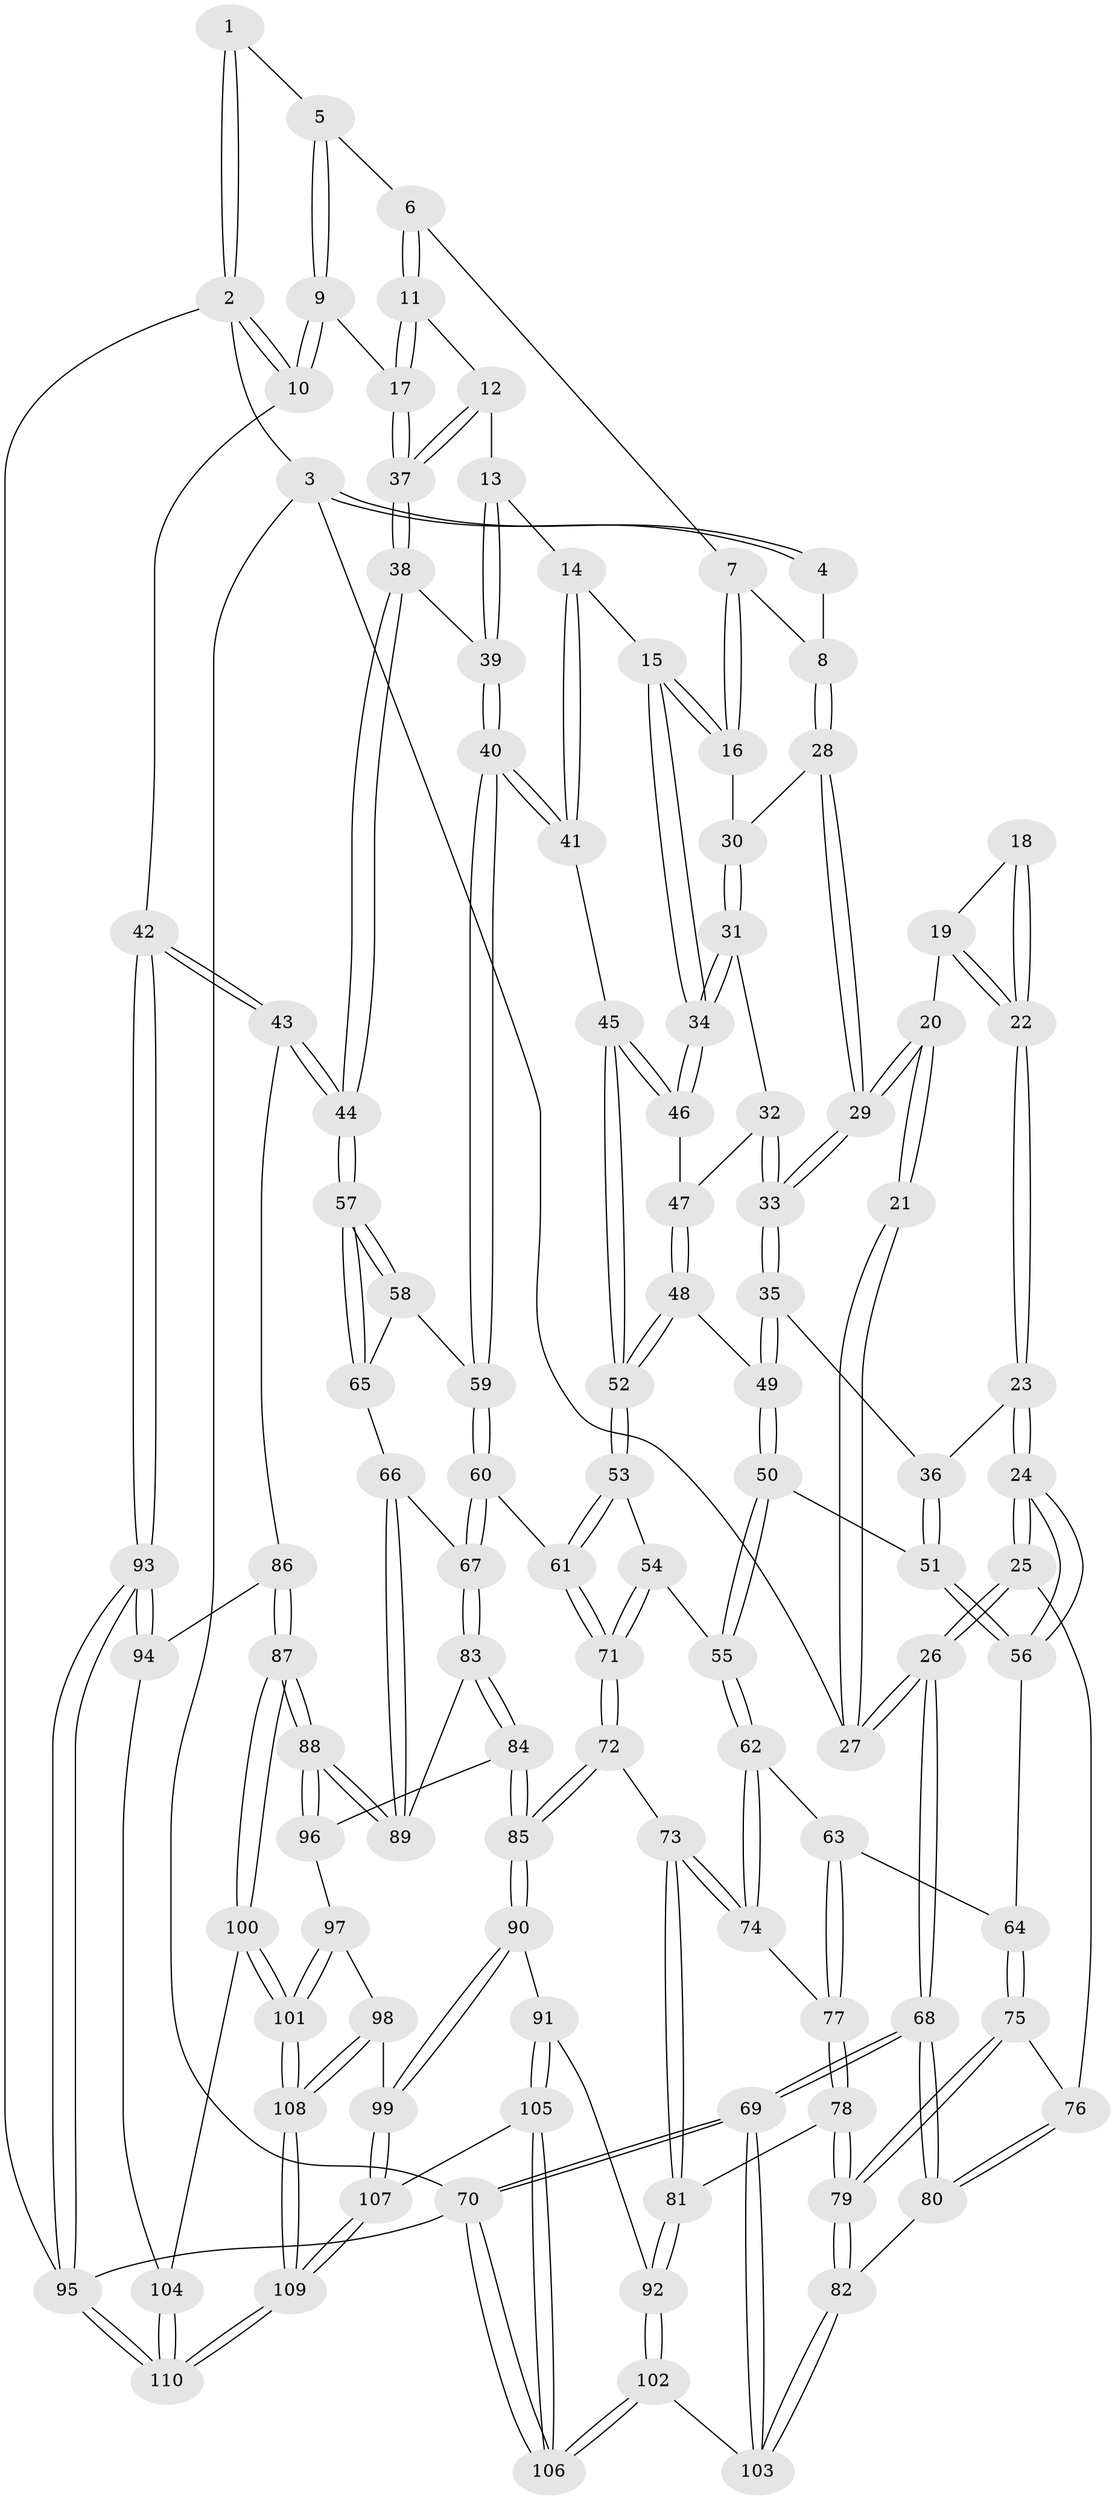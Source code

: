 // Generated by graph-tools (version 1.1) at 2025/00/03/09/25 05:00:31]
// undirected, 110 vertices, 272 edges
graph export_dot {
graph [start="1"]
  node [color=gray90,style=filled];
  1 [pos="+0.6203271734943405+0"];
  2 [pos="+1+0"];
  3 [pos="+0+0"];
  4 [pos="+0.15062901546698024+0"];
  5 [pos="+0.6203480304516544+0.037957765724856186"];
  6 [pos="+0.6078853287514122+0.05939476524636944"];
  7 [pos="+0.5407245757275619+0.09571107906865807"];
  8 [pos="+0.28584906765571727+0.09302829787569025"];
  9 [pos="+0.8596923040168768+0.1183615404521252"];
  10 [pos="+1+0"];
  11 [pos="+0.6350452538340342+0.14152847874925434"];
  12 [pos="+0.6408347065558656+0.2474435116103247"];
  13 [pos="+0.6350270613304752+0.257787919468181"];
  14 [pos="+0.6073711814403661+0.2715536205051875"];
  15 [pos="+0.5219879936545928+0.2734200445294687"];
  16 [pos="+0.504084346232822+0.2378631527922347"];
  17 [pos="+0.8106011146644382+0.23371735774171065"];
  18 [pos="+0.07001832960434133+0.21999112443734162"];
  19 [pos="+0.2070337979844019+0.2054060046107854"];
  20 [pos="+0.23767035269379486+0.17776395502179515"];
  21 [pos="+0.015671753299155135+0.18295406084245622"];
  22 [pos="+0.1250301355669694+0.3100230636812572"];
  23 [pos="+0.10536374660378467+0.37130252870205965"];
  24 [pos="+0.013904434946988115+0.44885415836282844"];
  25 [pos="+0.003251512822329003+0.45245116437878136"];
  26 [pos="+0+0.42572119284229826"];
  27 [pos="+0+0.0050637063842166995"];
  28 [pos="+0.28463570694611884+0.11229012890446786"];
  29 [pos="+0.2554064391481167+0.1656550774869171"];
  30 [pos="+0.3850221691257321+0.22414936912607364"];
  31 [pos="+0.3886380678776062+0.2558723105561416"];
  32 [pos="+0.38421260675599933+0.31469905753519695"];
  33 [pos="+0.2754981175095156+0.33797280862379814"];
  34 [pos="+0.5005615573846011+0.32711841986154017"];
  35 [pos="+0.2692106334176895+0.35706381296981654"];
  36 [pos="+0.2454328025003036+0.367294509773388"];
  37 [pos="+0.8078649856603699+0.2501623374930339"];
  38 [pos="+0.8325728427711375+0.36276118459862866"];
  39 [pos="+0.6984090065370898+0.3620775827553099"];
  40 [pos="+0.5975649371063065+0.43527210983150966"];
  41 [pos="+0.5946845370086484+0.4333067454360179"];
  42 [pos="+1+0.48791935961790134"];
  43 [pos="+0.9614557326163181+0.49963012075083124"];
  44 [pos="+0.95268634719293+0.49667944820368654"];
  45 [pos="+0.4958183685841181+0.400031279468521"];
  46 [pos="+0.48933467514742957+0.3764633630794434"];
  47 [pos="+0.3951771859875656+0.33002874099653823"];
  48 [pos="+0.34198457694048445+0.41800760421456196"];
  49 [pos="+0.3233011455474202+0.4158095843877553"];
  50 [pos="+0.28422749384733986+0.488124828453705"];
  51 [pos="+0.23029942605934434+0.4556011758500923"];
  52 [pos="+0.4299372413656885+0.46569284548670614"];
  53 [pos="+0.42841521222747675+0.47799650408881084"];
  54 [pos="+0.31870947103516106+0.5380727402965694"];
  55 [pos="+0.28797799589369505+0.5347339904112403"];
  56 [pos="+0.14874595871545912+0.4880815559881572"];
  57 [pos="+0.9209204455959307+0.5054993343657439"];
  58 [pos="+0.6294975127190168+0.46217474470472397"];
  59 [pos="+0.5985160503331125+0.4378803400095575"];
  60 [pos="+0.5396116479512073+0.6014864257760849"];
  61 [pos="+0.47104614672676354+0.5978418561109425"];
  62 [pos="+0.27351604791196416+0.5474119861026099"];
  63 [pos="+0.23925944646060743+0.5613975685018857"];
  64 [pos="+0.2380791347029335+0.5609629046053203"];
  65 [pos="+0.6937236305523172+0.6121146822613684"];
  66 [pos="+0.6921429345042772+0.6138573330296674"];
  67 [pos="+0.5681005785940744+0.6225727757657485"];
  68 [pos="+0+0.7800063744596571"];
  69 [pos="+0+1"];
  70 [pos="+0+1"];
  71 [pos="+0.41432681600752175+0.6486481883444135"];
  72 [pos="+0.4111066414474909+0.6545228475573984"];
  73 [pos="+0.3477191226471239+0.6626969954273093"];
  74 [pos="+0.3243751260297938+0.6487171951072744"];
  75 [pos="+0.10645709065187561+0.6209248654092887"];
  76 [pos="+0.009722463393010977+0.4641855972394141"];
  77 [pos="+0.23215407839537094+0.6428137029136987"];
  78 [pos="+0.16023122649060928+0.7490443298105751"];
  79 [pos="+0.14149542890258324+0.7527317359678557"];
  80 [pos="+0.030383745456202146+0.7636920756497865"];
  81 [pos="+0.24939927587062768+0.7685937540792754"];
  82 [pos="+0.12672789328452783+0.766714912605309"];
  83 [pos="+0.5684966859531545+0.7030453501329609"];
  84 [pos="+0.5549003475136088+0.7499198609178034"];
  85 [pos="+0.4394001492801244+0.786870962322644"];
  86 [pos="+0.8863458015304316+0.6748789197862601"];
  87 [pos="+0.7533120864333789+0.8057393780592296"];
  88 [pos="+0.7251104891483185+0.7780973650363078"];
  89 [pos="+0.7066752717413683+0.7274529998801965"];
  90 [pos="+0.4255395603337245+0.8180018207567716"];
  91 [pos="+0.37007585965892037+0.8448461241829252"];
  92 [pos="+0.32872123919933516+0.8298619608865277"];
  93 [pos="+1+1"];
  94 [pos="+0.9471479306132324+0.8441072065534608"];
  95 [pos="+1+1"];
  96 [pos="+0.5883132190322736+0.7792123012841775"];
  97 [pos="+0.584895182613319+0.8406281738153458"];
  98 [pos="+0.5338624208576401+0.8925269192651804"];
  99 [pos="+0.5035712735049771+0.8885264433006693"];
  100 [pos="+0.7583918863636029+0.8408723658730041"];
  101 [pos="+0.7132320275532443+0.8935057013734744"];
  102 [pos="+0.17268578235436916+0.96165148912223"];
  103 [pos="+0.12958027495339128+0.839234853472935"];
  104 [pos="+0.801107915688969+0.861910192896365"];
  105 [pos="+0.31851784200531824+1"];
  106 [pos="+0.1927890765120003+1"];
  107 [pos="+0.40184323436852537+1"];
  108 [pos="+0.6588997442639779+1"];
  109 [pos="+0.6534028374458696+1"];
  110 [pos="+1+1"];
  1 -- 2;
  1 -- 2;
  1 -- 5;
  2 -- 3;
  2 -- 10;
  2 -- 10;
  2 -- 95;
  3 -- 4;
  3 -- 4;
  3 -- 27;
  3 -- 70;
  4 -- 8;
  5 -- 6;
  5 -- 9;
  5 -- 9;
  6 -- 7;
  6 -- 11;
  6 -- 11;
  7 -- 8;
  7 -- 16;
  7 -- 16;
  8 -- 28;
  8 -- 28;
  9 -- 10;
  9 -- 10;
  9 -- 17;
  10 -- 42;
  11 -- 12;
  11 -- 17;
  11 -- 17;
  12 -- 13;
  12 -- 37;
  12 -- 37;
  13 -- 14;
  13 -- 39;
  13 -- 39;
  14 -- 15;
  14 -- 41;
  14 -- 41;
  15 -- 16;
  15 -- 16;
  15 -- 34;
  15 -- 34;
  16 -- 30;
  17 -- 37;
  17 -- 37;
  18 -- 19;
  18 -- 22;
  18 -- 22;
  19 -- 20;
  19 -- 22;
  19 -- 22;
  20 -- 21;
  20 -- 21;
  20 -- 29;
  20 -- 29;
  21 -- 27;
  21 -- 27;
  22 -- 23;
  22 -- 23;
  23 -- 24;
  23 -- 24;
  23 -- 36;
  24 -- 25;
  24 -- 25;
  24 -- 56;
  24 -- 56;
  25 -- 26;
  25 -- 26;
  25 -- 76;
  26 -- 27;
  26 -- 27;
  26 -- 68;
  26 -- 68;
  28 -- 29;
  28 -- 29;
  28 -- 30;
  29 -- 33;
  29 -- 33;
  30 -- 31;
  30 -- 31;
  31 -- 32;
  31 -- 34;
  31 -- 34;
  32 -- 33;
  32 -- 33;
  32 -- 47;
  33 -- 35;
  33 -- 35;
  34 -- 46;
  34 -- 46;
  35 -- 36;
  35 -- 49;
  35 -- 49;
  36 -- 51;
  36 -- 51;
  37 -- 38;
  37 -- 38;
  38 -- 39;
  38 -- 44;
  38 -- 44;
  39 -- 40;
  39 -- 40;
  40 -- 41;
  40 -- 41;
  40 -- 59;
  40 -- 59;
  41 -- 45;
  42 -- 43;
  42 -- 43;
  42 -- 93;
  42 -- 93;
  43 -- 44;
  43 -- 44;
  43 -- 86;
  44 -- 57;
  44 -- 57;
  45 -- 46;
  45 -- 46;
  45 -- 52;
  45 -- 52;
  46 -- 47;
  47 -- 48;
  47 -- 48;
  48 -- 49;
  48 -- 52;
  48 -- 52;
  49 -- 50;
  49 -- 50;
  50 -- 51;
  50 -- 55;
  50 -- 55;
  51 -- 56;
  51 -- 56;
  52 -- 53;
  52 -- 53;
  53 -- 54;
  53 -- 61;
  53 -- 61;
  54 -- 55;
  54 -- 71;
  54 -- 71;
  55 -- 62;
  55 -- 62;
  56 -- 64;
  57 -- 58;
  57 -- 58;
  57 -- 65;
  57 -- 65;
  58 -- 59;
  58 -- 65;
  59 -- 60;
  59 -- 60;
  60 -- 61;
  60 -- 67;
  60 -- 67;
  61 -- 71;
  61 -- 71;
  62 -- 63;
  62 -- 74;
  62 -- 74;
  63 -- 64;
  63 -- 77;
  63 -- 77;
  64 -- 75;
  64 -- 75;
  65 -- 66;
  66 -- 67;
  66 -- 89;
  66 -- 89;
  67 -- 83;
  67 -- 83;
  68 -- 69;
  68 -- 69;
  68 -- 80;
  68 -- 80;
  69 -- 70;
  69 -- 70;
  69 -- 103;
  69 -- 103;
  70 -- 106;
  70 -- 106;
  70 -- 95;
  71 -- 72;
  71 -- 72;
  72 -- 73;
  72 -- 85;
  72 -- 85;
  73 -- 74;
  73 -- 74;
  73 -- 81;
  73 -- 81;
  74 -- 77;
  75 -- 76;
  75 -- 79;
  75 -- 79;
  76 -- 80;
  76 -- 80;
  77 -- 78;
  77 -- 78;
  78 -- 79;
  78 -- 79;
  78 -- 81;
  79 -- 82;
  79 -- 82;
  80 -- 82;
  81 -- 92;
  81 -- 92;
  82 -- 103;
  82 -- 103;
  83 -- 84;
  83 -- 84;
  83 -- 89;
  84 -- 85;
  84 -- 85;
  84 -- 96;
  85 -- 90;
  85 -- 90;
  86 -- 87;
  86 -- 87;
  86 -- 94;
  87 -- 88;
  87 -- 88;
  87 -- 100;
  87 -- 100;
  88 -- 89;
  88 -- 89;
  88 -- 96;
  88 -- 96;
  90 -- 91;
  90 -- 99;
  90 -- 99;
  91 -- 92;
  91 -- 105;
  91 -- 105;
  92 -- 102;
  92 -- 102;
  93 -- 94;
  93 -- 94;
  93 -- 95;
  93 -- 95;
  94 -- 104;
  95 -- 110;
  95 -- 110;
  96 -- 97;
  97 -- 98;
  97 -- 101;
  97 -- 101;
  98 -- 99;
  98 -- 108;
  98 -- 108;
  99 -- 107;
  99 -- 107;
  100 -- 101;
  100 -- 101;
  100 -- 104;
  101 -- 108;
  101 -- 108;
  102 -- 103;
  102 -- 106;
  102 -- 106;
  104 -- 110;
  104 -- 110;
  105 -- 106;
  105 -- 106;
  105 -- 107;
  107 -- 109;
  107 -- 109;
  108 -- 109;
  108 -- 109;
  109 -- 110;
  109 -- 110;
}
